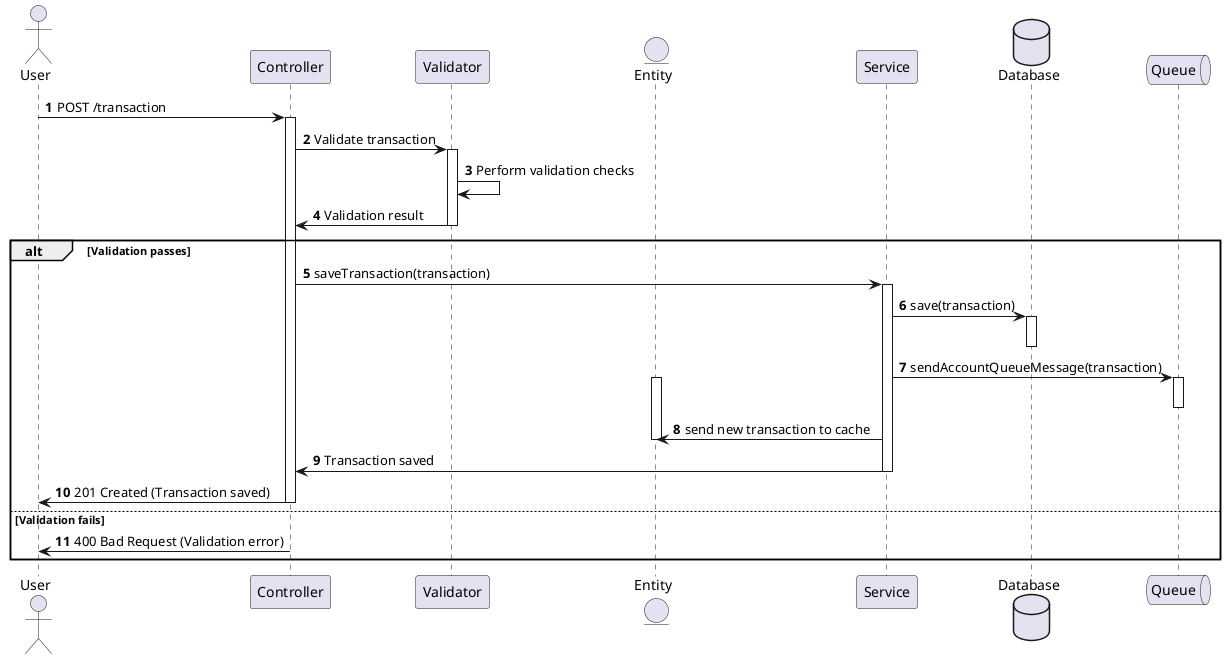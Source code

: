 @startuml
autonumber
actor User

User -> Controller: POST /transaction
activate Controller

Controller -> Validator: Validate transaction
activate Validator
Validator -> Validator: Perform validation checks
Validator -> Controller: Validation result
deactivate Validator

entity Entity as Cache

alt Validation passes
    Controller -> Service: saveTransaction(transaction)
    activate Service

    database Database as db
    Service -> db: save(transaction)
    activate db

    deactivate db

    queue Queue as AccountQueue
    Service -> AccountQueue: sendAccountQueueMessage(transaction)
    activate AccountQueue
    deactivate AccountQueue

    activate Cache
    Service -> Cache: send new transaction to cache
    deactivate Cache

    Service -> Controller: Transaction saved
    deactivate Service

    Controller -> User: 201 Created (Transaction saved)
deactivate Controller

else Validation fails
    Controller -> User: 400 Bad Request (Validation error)
deactivate Controller
end

@enduml